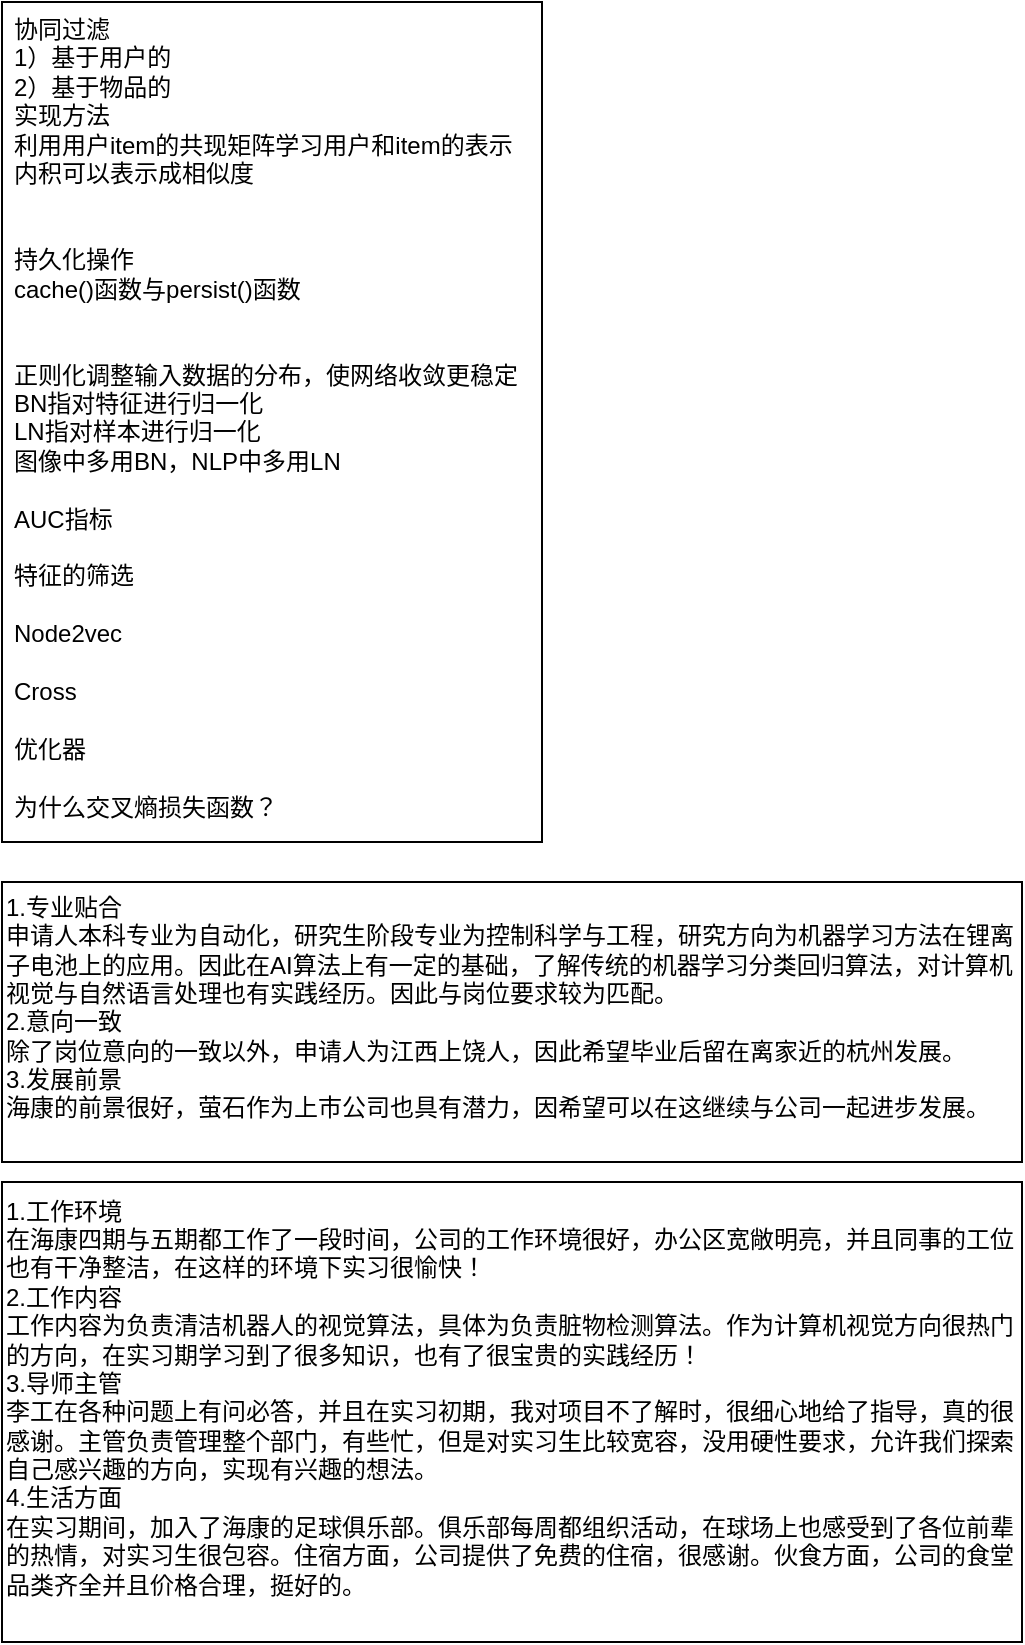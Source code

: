 <mxfile version="24.7.7">
  <diagram name="第 1 页" id="iWVoZDMzAQuaJpYY_TNt">
    <mxGraphModel dx="1060" dy="760" grid="1" gridSize="10" guides="1" tooltips="1" connect="1" arrows="1" fold="1" page="0" pageScale="1" pageWidth="827" pageHeight="1169" math="0" shadow="0">
      <root>
        <mxCell id="0" />
        <mxCell id="1" parent="0" />
        <mxCell id="mPcpz4siuyIrg-kaVJwC-1" value="协同过滤&lt;div&gt;1）基于用户的&lt;/div&gt;&lt;div&gt;2）基于物品的&lt;/div&gt;&lt;div&gt;实现方法&lt;/div&gt;&lt;div&gt;利用用户item的共现矩阵学习用户和item的表示&lt;/div&gt;&lt;div&gt;内积可以表示成相似度&lt;/div&gt;&lt;div&gt;&lt;br&gt;&lt;/div&gt;&lt;div&gt;&lt;br&gt;&lt;/div&gt;&lt;div&gt;持久化操作&lt;/div&gt;&lt;div&gt;cache()函数与persist()函数&lt;/div&gt;&lt;div&gt;&lt;br&gt;&lt;/div&gt;&lt;div&gt;&lt;br&gt;&lt;/div&gt;&lt;div&gt;正则化调整输入数据的分布，使网络收敛更稳定&lt;/div&gt;&lt;div&gt;BN指对特征进行归一化&lt;/div&gt;&lt;div&gt;LN指对样本进行归一化&lt;/div&gt;&lt;div&gt;图像中多用BN，NLP中多用LN&lt;/div&gt;&lt;div&gt;&lt;br&gt;&lt;/div&gt;&lt;div&gt;AUC指标&lt;/div&gt;&lt;div&gt;&lt;br&gt;&lt;/div&gt;&lt;div&gt;特征的筛选&lt;/div&gt;&lt;div&gt;&lt;br&gt;&lt;/div&gt;&lt;div&gt;Node2vec&lt;/div&gt;&lt;div&gt;&lt;br&gt;&lt;/div&gt;&lt;div&gt;Cross&lt;/div&gt;&lt;div&gt;&lt;br&gt;&lt;/div&gt;&lt;div&gt;优化器&lt;/div&gt;&lt;div&gt;&lt;br&gt;&lt;/div&gt;&lt;div&gt;为什么交叉熵损失函数？&lt;/div&gt;" style="rounded=0;whiteSpace=wrap;html=1;align=left;verticalAlign=top;spacingLeft=4;" parent="1" vertex="1">
          <mxGeometry x="-30" y="-20" width="270" height="420" as="geometry" />
        </mxCell>
        <mxCell id="rIpiguzm-pUeTe3Zb9X0-1" value="&lt;div&gt;1.专业贴合&lt;/div&gt;&lt;div&gt;申请人本科专业为自动化，研究生阶段专业为控制科学与工程，研究方向为机器学习方法在锂离子电池上的应用。因此在AI算法上有一定的基础，了解传统的机器学习分类回归算法，对计算机视觉与自然语言处理也有实践经历。因此与岗位要求较为匹配。&lt;/div&gt;&lt;div&gt;2.意向一致&lt;/div&gt;&lt;div&gt;除了岗位意向的一致以外，申请人为江西上饶人，因此希望毕业后留在离家近的杭州发展。&lt;/div&gt;&lt;div&gt;3.发展前景&lt;/div&gt;&lt;div&gt;海康的前景很好，萤石作为上市公司也具有潜力，因希望可以在这继续与公司一起进步发展。&lt;/div&gt;&lt;div&gt;&lt;br&gt;&lt;/div&gt;" style="rounded=0;whiteSpace=wrap;html=1;align=left;" vertex="1" parent="1">
          <mxGeometry x="-30" y="420" width="510" height="140" as="geometry" />
        </mxCell>
        <mxCell id="rIpiguzm-pUeTe3Zb9X0-2" value="&lt;div&gt;1.工作环境&lt;/div&gt;&lt;div&gt;在海康四期与五期都工作了一段时间，公司的工作环境很好，办公区宽敞明亮，并且同事的工位也有干净整洁，在这样的环境下实习很愉快！&lt;/div&gt;&lt;div&gt;2.工作内容&lt;/div&gt;&lt;div&gt;工作内容为负责清洁机器人的视觉算法，具体为负责脏物检测算法。作为计算机视觉方向很热门的方向，在实习期学习到了很多知识，也有了很宝贵的实践经历！&lt;/div&gt;&lt;div&gt;3.导师主管&lt;/div&gt;&lt;div&gt;李工在各种问题上有问必答，并且在实习初期，我对项目不了解时，很细心地给了指导，真的很感谢。主管负责管理整个部门，有些忙，但是对实习生比较宽容，没用硬性要求，允许我们探索自己感兴趣的方向，实现有兴趣的想法。&lt;/div&gt;&lt;div&gt;4.生活方面&lt;/div&gt;&lt;div&gt;在实习期间，加入了海康的足球俱乐部。俱乐部每周都组织活动，在球场上也感受到了各位前辈的热情，对实习生很包容。住宿方面，公司提供了免费的住宿，很感谢。伙食方面，公司的食堂品类齐全并且价格合理，挺好的。&lt;/div&gt;&lt;div&gt;&lt;br&gt;&lt;/div&gt;" style="rounded=0;whiteSpace=wrap;html=1;align=left;" vertex="1" parent="1">
          <mxGeometry x="-30" y="570" width="510" height="230" as="geometry" />
        </mxCell>
      </root>
    </mxGraphModel>
  </diagram>
</mxfile>
